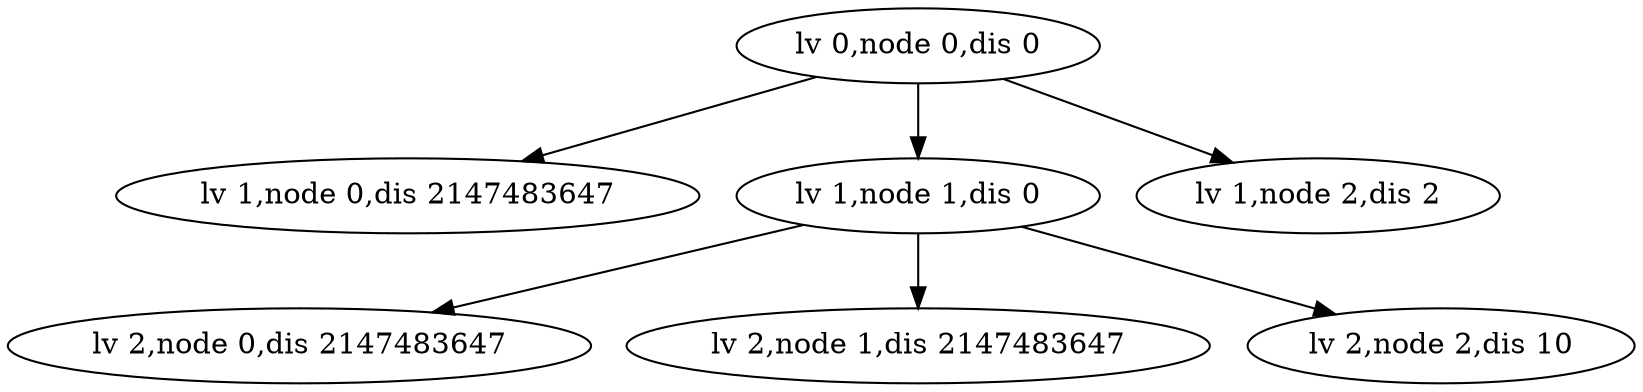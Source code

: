 digraph {
	"lv 0,node 0,dis 0"
	"lv 0,node 0,dis 0" -> "lv 1,node 0,dis 2147483647"
	"lv 0,node 0,dis 0" -> "lv 1,node 1,dis 0"
	"lv 0,node 0,dis 0" -> "lv 1,node 2,dis 2"
	"lv 1,node 1,dis 0" -> "lv 2,node 0,dis 2147483647"
	"lv 1,node 1,dis 0" -> "lv 2,node 1,dis 2147483647"
	"lv 1,node 1,dis 0" -> "lv 2,node 2,dis 10"
}
